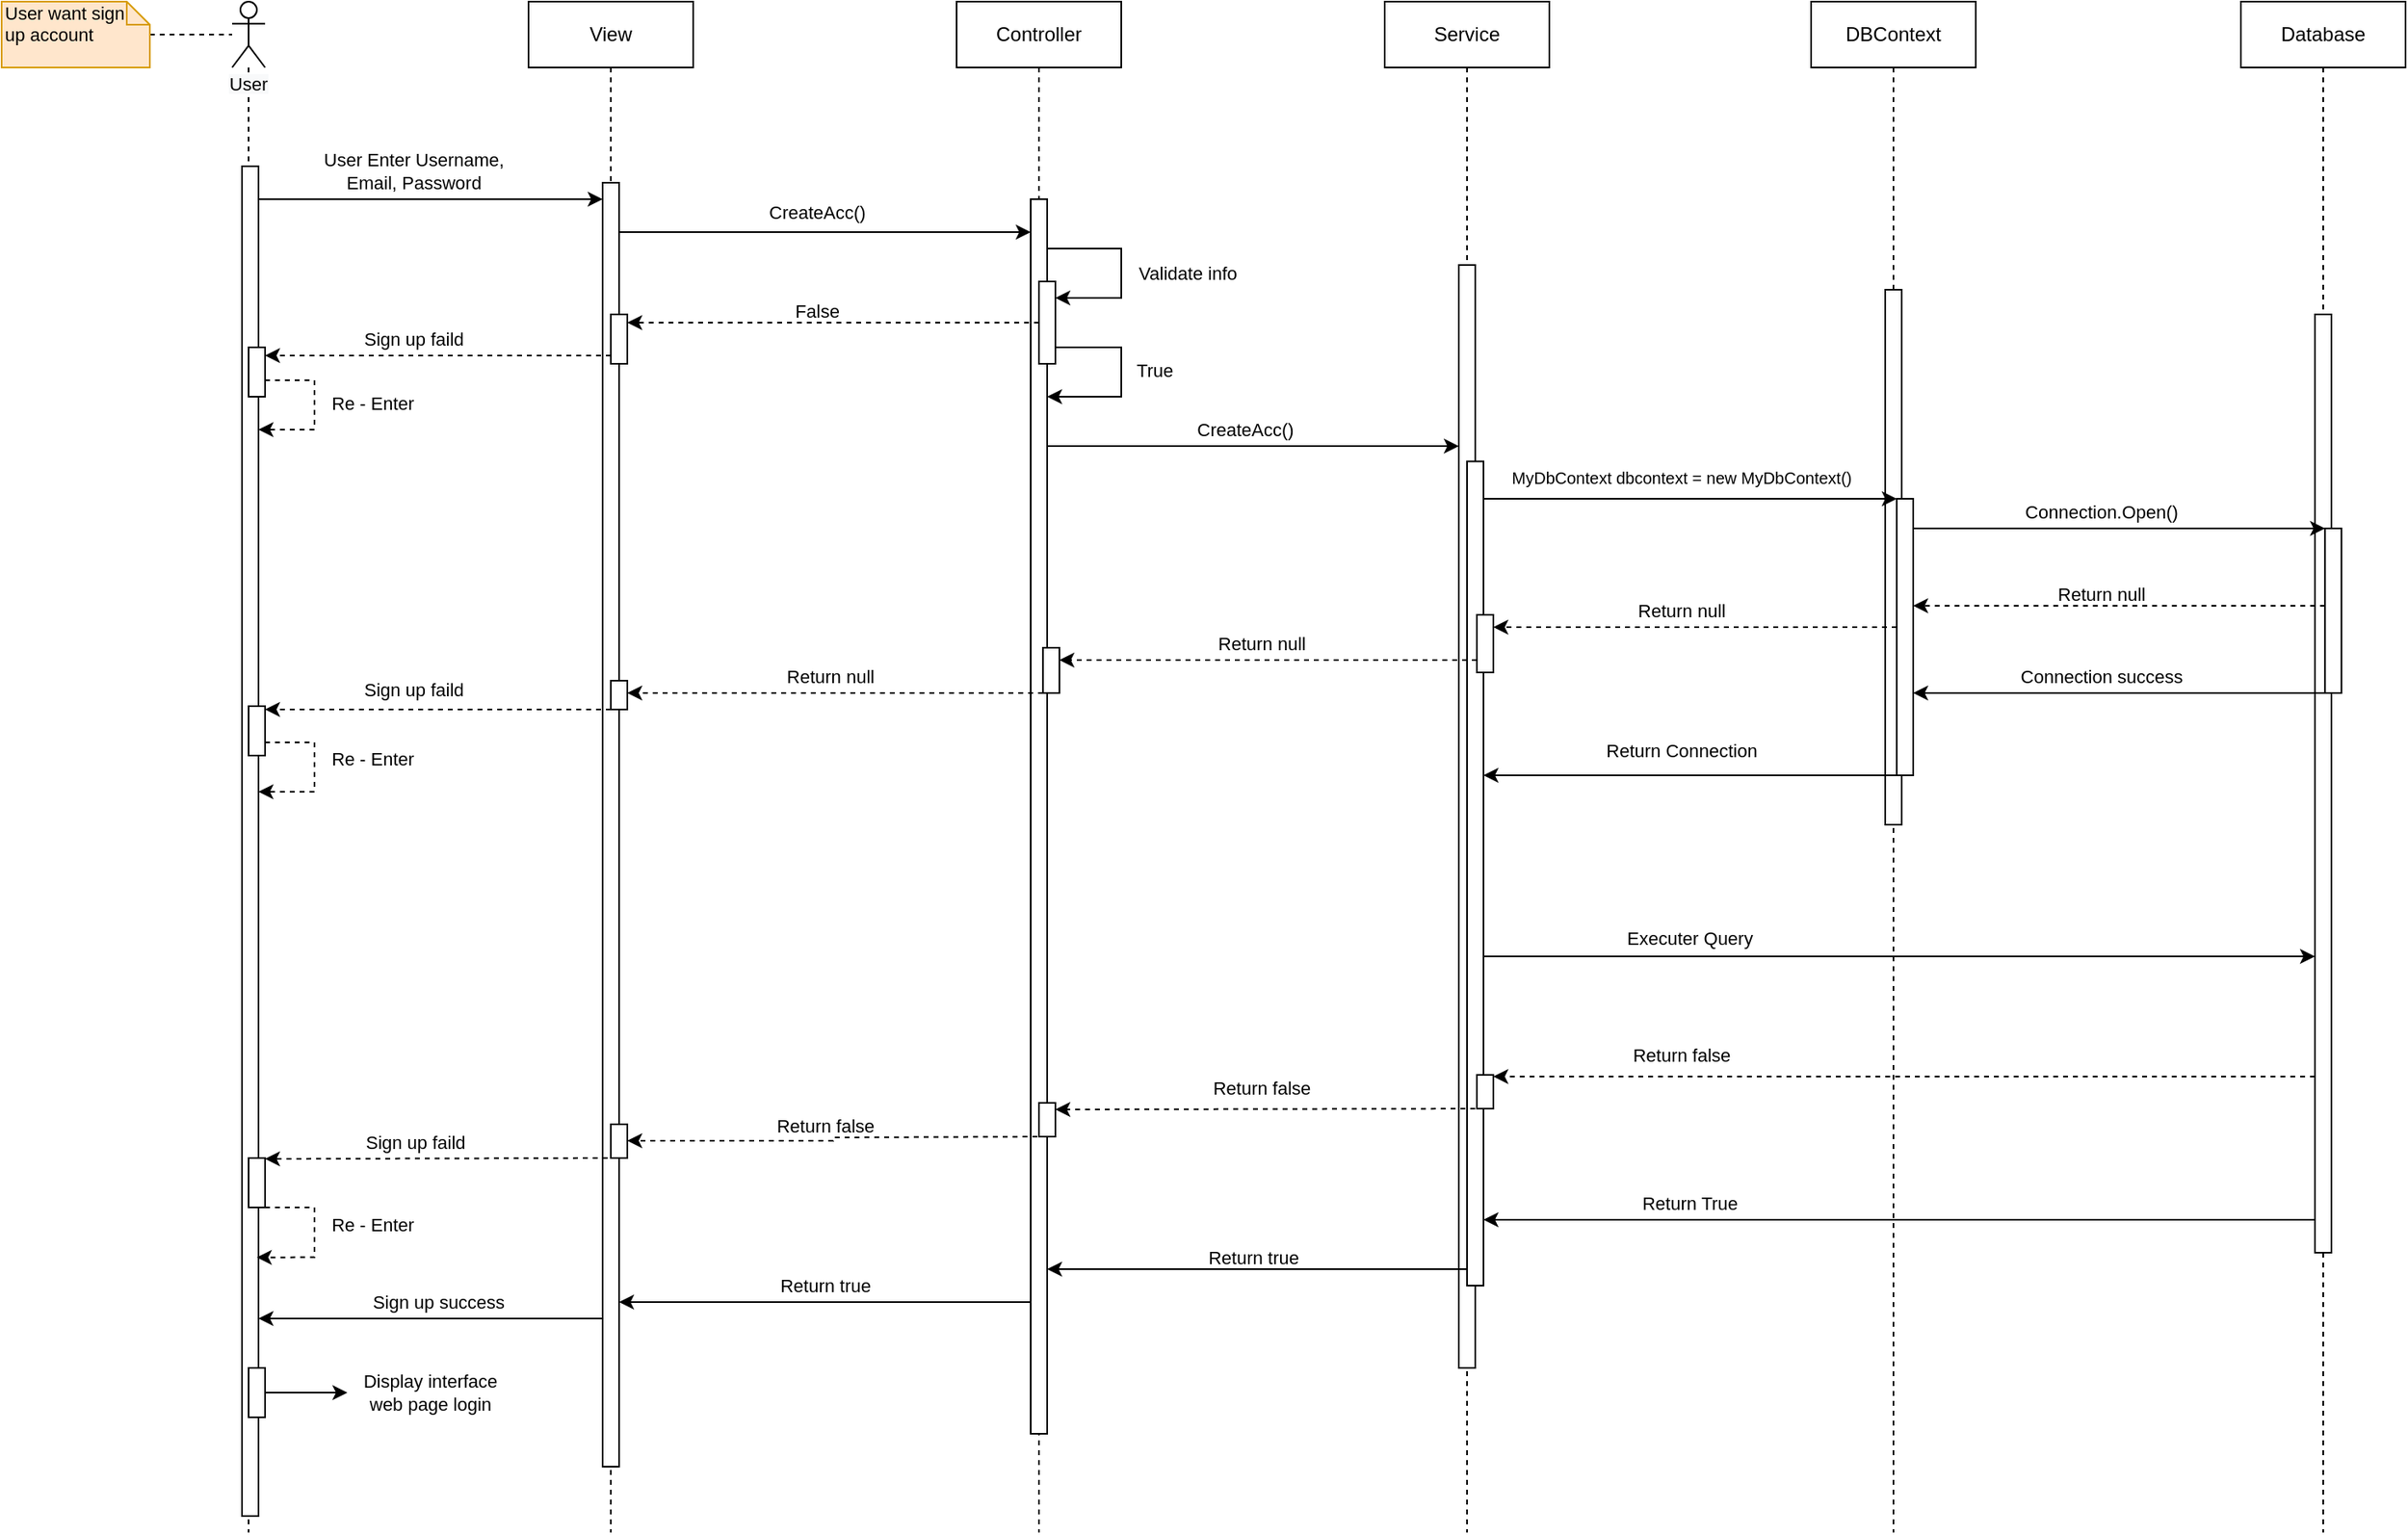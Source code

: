 <mxfile version="12.4.3" type="device" pages="2"><diagram id="twR2OCRwcEiH0VXA6mFJ" name="Page-1"><mxGraphModel dx="2483" dy="822" grid="1" gridSize="10" guides="1" tooltips="1" connect="1" arrows="1" fold="1" page="1" pageScale="1" pageWidth="827" pageHeight="1169" math="0" shadow="0"><root><mxCell id="0"/><mxCell id="1" parent="0"/><mxCell id="fie9oSNheSvz3VcJwbk4-9" value="&lt;span style=&quot;white-space: nowrap&quot;&gt;View&lt;/span&gt;" style="shape=umlLifeline;perimeter=lifelinePerimeter;whiteSpace=wrap;html=1;container=1;collapsible=0;recursiveResize=0;outlineConnect=0;" vertex="1" parent="1"><mxGeometry x="140" y="240" width="100" height="930" as="geometry"/></mxCell><mxCell id="fie9oSNheSvz3VcJwbk4-28" value="" style="html=1;points=[];perimeter=orthogonalPerimeter;" vertex="1" parent="fie9oSNheSvz3VcJwbk4-9"><mxGeometry x="45" y="110" width="10" height="780" as="geometry"/></mxCell><mxCell id="fie9oSNheSvz3VcJwbk4-78" value="Return null" style="text;html=1;align=center;verticalAlign=middle;resizable=0;points=[];;autosize=1;fontSize=11;" vertex="1" parent="fie9oSNheSvz3VcJwbk4-9"><mxGeometry x="147.57" y="400" width="70" height="20" as="geometry"/></mxCell><mxCell id="fie9oSNheSvz3VcJwbk4-79" value="" style="html=1;points=[];perimeter=orthogonalPerimeter;fontSize=11;" vertex="1" parent="fie9oSNheSvz3VcJwbk4-9"><mxGeometry x="50" y="412.5" width="10" height="17.5" as="geometry"/></mxCell><mxCell id="fie9oSNheSvz3VcJwbk4-10" value="&lt;span style=&quot;white-space: nowrap&quot;&gt;Database&lt;/span&gt;" style="shape=umlLifeline;perimeter=lifelinePerimeter;whiteSpace=wrap;html=1;container=1;collapsible=0;recursiveResize=0;outlineConnect=0;" vertex="1" parent="1"><mxGeometry x="1180" y="240" width="100" height="930" as="geometry"/></mxCell><mxCell id="fie9oSNheSvz3VcJwbk4-54" value="" style="html=1;points=[];perimeter=orthogonalPerimeter;" vertex="1" parent="fie9oSNheSvz3VcJwbk4-10"><mxGeometry x="45" y="190" width="10" height="570" as="geometry"/></mxCell><mxCell id="fie9oSNheSvz3VcJwbk4-11" value="&lt;span style=&quot;white-space: nowrap&quot;&gt;DBContext&lt;/span&gt;" style="shape=umlLifeline;perimeter=lifelinePerimeter;whiteSpace=wrap;html=1;container=1;collapsible=0;recursiveResize=0;outlineConnect=0;" vertex="1" parent="1"><mxGeometry x="919" y="240" width="100" height="930" as="geometry"/></mxCell><mxCell id="fie9oSNheSvz3VcJwbk4-53" value="" style="html=1;points=[];perimeter=orthogonalPerimeter;" vertex="1" parent="fie9oSNheSvz3VcJwbk4-11"><mxGeometry x="45" y="175" width="10" height="325" as="geometry"/></mxCell><mxCell id="fie9oSNheSvz3VcJwbk4-55" value="" style="html=1;points=[];perimeter=orthogonalPerimeter;fontSize=11;" vertex="1" parent="fie9oSNheSvz3VcJwbk4-11"><mxGeometry x="52" y="302" width="10" height="168" as="geometry"/></mxCell><mxCell id="fie9oSNheSvz3VcJwbk4-12" value="&lt;span style=&quot;white-space: nowrap&quot;&gt;Service&lt;/span&gt;" style="shape=umlLifeline;perimeter=lifelinePerimeter;whiteSpace=wrap;html=1;container=1;collapsible=0;recursiveResize=0;outlineConnect=0;" vertex="1" parent="1"><mxGeometry x="660" y="240" width="100" height="930" as="geometry"/></mxCell><mxCell id="fie9oSNheSvz3VcJwbk4-37" value="" style="html=1;points=[];perimeter=orthogonalPerimeter;" vertex="1" parent="fie9oSNheSvz3VcJwbk4-12"><mxGeometry x="45" y="160" width="10" height="670" as="geometry"/></mxCell><mxCell id="fie9oSNheSvz3VcJwbk4-13" value="&lt;span style=&quot;white-space: nowrap&quot;&gt;Controller&lt;/span&gt;" style="shape=umlLifeline;perimeter=lifelinePerimeter;whiteSpace=wrap;html=1;container=1;collapsible=0;recursiveResize=0;outlineConnect=0;" vertex="1" parent="1"><mxGeometry x="400" y="240" width="100" height="930" as="geometry"/></mxCell><mxCell id="fie9oSNheSvz3VcJwbk4-41" style="edgeStyle=orthogonalEdgeStyle;rounded=0;orthogonalLoop=1;jettySize=auto;html=1;fontSize=11;" edge="1" parent="fie9oSNheSvz3VcJwbk4-13" source="fie9oSNheSvz3VcJwbk4-31" target="fie9oSNheSvz3VcJwbk4-40"><mxGeometry relative="1" as="geometry"><Array as="points"><mxPoint x="100" y="150"/><mxPoint x="100" y="180"/></Array></mxGeometry></mxCell><mxCell id="fie9oSNheSvz3VcJwbk4-31" value="" style="html=1;points=[];perimeter=orthogonalPerimeter;" vertex="1" parent="fie9oSNheSvz3VcJwbk4-13"><mxGeometry x="45" y="120" width="10" height="750" as="geometry"/></mxCell><mxCell id="fie9oSNheSvz3VcJwbk4-43" style="edgeStyle=orthogonalEdgeStyle;rounded=0;orthogonalLoop=1;jettySize=auto;html=1;fontSize=11;" edge="1" parent="fie9oSNheSvz3VcJwbk4-13" source="fie9oSNheSvz3VcJwbk4-40" target="fie9oSNheSvz3VcJwbk4-31"><mxGeometry relative="1" as="geometry"><Array as="points"><mxPoint x="100" y="210"/><mxPoint x="100" y="240"/></Array></mxGeometry></mxCell><mxCell id="fie9oSNheSvz3VcJwbk4-40" value="" style="html=1;points=[];perimeter=orthogonalPerimeter;fontSize=11;" vertex="1" parent="fie9oSNheSvz3VcJwbk4-13"><mxGeometry x="50" y="170" width="10" height="50" as="geometry"/></mxCell><mxCell id="fie9oSNheSvz3VcJwbk4-134" value="Return false" style="text;html=1;align=center;verticalAlign=middle;resizable=0;points=[];;autosize=1;fontSize=11;" vertex="1" parent="fie9oSNheSvz3VcJwbk4-13"><mxGeometry x="150.0" y="650" width="70" height="20" as="geometry"/></mxCell><mxCell id="fie9oSNheSvz3VcJwbk4-135" value="" style="html=1;points=[];perimeter=orthogonalPerimeter;fontSize=11;" vertex="1" parent="fie9oSNheSvz3VcJwbk4-13"><mxGeometry x="50" y="669" width="10" height="20.5" as="geometry"/></mxCell><mxCell id="fie9oSNheSvz3VcJwbk4-24" value="&lt;div style=&quot;text-align: left&quot;&gt;&lt;span style=&quot;font-size: 11px ; background-color: rgb(248 , 249 , 250)&quot;&gt;User&lt;/span&gt;&lt;/div&gt;" style="shape=umlLifeline;participant=umlActor;perimeter=lifelinePerimeter;whiteSpace=wrap;html=1;container=1;collapsible=0;recursiveResize=0;verticalAlign=top;spacingTop=36;labelBackgroundColor=#ffffff;outlineConnect=0;" vertex="1" parent="1"><mxGeometry x="-40" y="240" width="20" height="930" as="geometry"/></mxCell><mxCell id="fie9oSNheSvz3VcJwbk4-27" value="" style="html=1;points=[];perimeter=orthogonalPerimeter;" vertex="1" parent="fie9oSNheSvz3VcJwbk4-24"><mxGeometry x="6" y="100" width="10" height="820" as="geometry"/></mxCell><mxCell id="fie9oSNheSvz3VcJwbk4-51" style="edgeStyle=orthogonalEdgeStyle;rounded=0;orthogonalLoop=1;jettySize=auto;html=1;dashed=1;fontSize=11;" edge="1" parent="fie9oSNheSvz3VcJwbk4-24" source="fie9oSNheSvz3VcJwbk4-48" target="fie9oSNheSvz3VcJwbk4-27"><mxGeometry relative="1" as="geometry"><Array as="points"><mxPoint x="50" y="230"/><mxPoint x="50" y="260"/></Array></mxGeometry></mxCell><mxCell id="fie9oSNheSvz3VcJwbk4-48" value="" style="html=1;points=[];perimeter=orthogonalPerimeter;fontSize=11;" vertex="1" parent="fie9oSNheSvz3VcJwbk4-24"><mxGeometry x="10" y="210" width="10" height="30" as="geometry"/></mxCell><mxCell id="NIQ45AbYv1DnPH29-X5I-1" value="" style="html=1;points=[];perimeter=orthogonalPerimeter;fontSize=11;" vertex="1" parent="fie9oSNheSvz3VcJwbk4-24"><mxGeometry x="10" y="830" width="10" height="30" as="geometry"/></mxCell><mxCell id="fie9oSNheSvz3VcJwbk4-29" style="edgeStyle=orthogonalEdgeStyle;rounded=0;orthogonalLoop=1;jettySize=auto;html=1;" edge="1" parent="1" source="fie9oSNheSvz3VcJwbk4-27" target="fie9oSNheSvz3VcJwbk4-28"><mxGeometry relative="1" as="geometry"><Array as="points"><mxPoint x="20" y="360"/><mxPoint x="20" y="360"/></Array></mxGeometry></mxCell><mxCell id="fie9oSNheSvz3VcJwbk4-30" value="User Enter Username, &lt;br&gt;Email, Password" style="text;html=1;align=center;verticalAlign=middle;resizable=0;points=[];;autosize=1;fontSize=11;" vertex="1" parent="1"><mxGeometry x="5" y="328" width="130" height="30" as="geometry"/></mxCell><mxCell id="fie9oSNheSvz3VcJwbk4-32" style="edgeStyle=orthogonalEdgeStyle;rounded=0;orthogonalLoop=1;jettySize=auto;html=1;fontSize=11;" edge="1" parent="1" source="fie9oSNheSvz3VcJwbk4-28" target="fie9oSNheSvz3VcJwbk4-31"><mxGeometry relative="1" as="geometry"><mxPoint x="447" y="379" as="targetPoint"/><Array as="points"><mxPoint x="250" y="380"/><mxPoint x="250" y="380"/></Array></mxGeometry></mxCell><mxCell id="fie9oSNheSvz3VcJwbk4-38" style="edgeStyle=orthogonalEdgeStyle;rounded=0;orthogonalLoop=1;jettySize=auto;html=1;fontSize=11;" edge="1" parent="1" source="fie9oSNheSvz3VcJwbk4-31" target="fie9oSNheSvz3VcJwbk4-37"><mxGeometry relative="1" as="geometry"><Array as="points"><mxPoint x="570" y="510"/><mxPoint x="570" y="510"/></Array></mxGeometry></mxCell><mxCell id="fie9oSNheSvz3VcJwbk4-39" value="CreateAcc()" style="text;html=1;align=center;verticalAlign=middle;resizable=0;points=[];;autosize=1;fontSize=11;" vertex="1" parent="1"><mxGeometry x="540" y="490" width="70" height="20" as="geometry"/></mxCell><mxCell id="fie9oSNheSvz3VcJwbk4-42" value="Validate info" style="text;html=1;align=center;verticalAlign=middle;resizable=0;points=[];;autosize=1;fontSize=11;" vertex="1" parent="1"><mxGeometry x="500" y="395" width="80" height="20" as="geometry"/></mxCell><mxCell id="fie9oSNheSvz3VcJwbk4-44" value="True" style="text;html=1;align=center;verticalAlign=middle;resizable=0;points=[];;autosize=1;fontSize=11;" vertex="1" parent="1"><mxGeometry x="500" y="454" width="40" height="20" as="geometry"/></mxCell><mxCell id="fie9oSNheSvz3VcJwbk4-45" style="edgeStyle=orthogonalEdgeStyle;rounded=0;orthogonalLoop=1;jettySize=auto;html=1;fontSize=11;dashed=1;" edge="1" parent="1" source="fie9oSNheSvz3VcJwbk4-40" target="fie9oSNheSvz3VcJwbk4-46"><mxGeometry relative="1" as="geometry"><mxPoint x="280" y="435" as="targetPoint"/><Array as="points"><mxPoint x="260" y="435"/><mxPoint x="260" y="435"/></Array></mxGeometry></mxCell><mxCell id="fie9oSNheSvz3VcJwbk4-46" value="" style="html=1;points=[];perimeter=orthogonalPerimeter;fontSize=11;" vertex="1" parent="1"><mxGeometry x="190" y="430" width="10" height="30" as="geometry"/></mxCell><mxCell id="fie9oSNheSvz3VcJwbk4-47" value="False" style="text;html=1;align=center;verticalAlign=middle;resizable=0;points=[];;autosize=1;fontSize=11;" vertex="1" parent="1"><mxGeometry x="295" y="418" width="40" height="20" as="geometry"/></mxCell><mxCell id="fie9oSNheSvz3VcJwbk4-49" style="edgeStyle=orthogonalEdgeStyle;rounded=0;orthogonalLoop=1;jettySize=auto;html=1;fontSize=11;dashed=1;" edge="1" parent="1" source="fie9oSNheSvz3VcJwbk4-46" target="fie9oSNheSvz3VcJwbk4-48"><mxGeometry relative="1" as="geometry"><mxPoint x="210" y="445.333" as="targetPoint"/><mxPoint x="190" y="455" as="sourcePoint"/><Array as="points"><mxPoint x="140" y="455"/><mxPoint x="140" y="455"/></Array></mxGeometry></mxCell><mxCell id="fie9oSNheSvz3VcJwbk4-50" value="Sign up faild" style="text;html=1;align=center;verticalAlign=middle;resizable=0;points=[];;autosize=1;fontSize=11;" vertex="1" parent="1"><mxGeometry x="30" y="435" width="80" height="20" as="geometry"/></mxCell><mxCell id="fie9oSNheSvz3VcJwbk4-52" value="Re - Enter" style="text;html=1;align=center;verticalAlign=middle;resizable=0;points=[];;autosize=1;fontSize=11;" vertex="1" parent="1"><mxGeometry x="10" y="474" width="70" height="20" as="geometry"/></mxCell><mxCell id="fie9oSNheSvz3VcJwbk4-56" style="edgeStyle=orthogonalEdgeStyle;rounded=0;orthogonalLoop=1;jettySize=auto;html=1;fontSize=11;" edge="1" parent="1" source="fie9oSNheSvz3VcJwbk4-57" target="fie9oSNheSvz3VcJwbk4-55"><mxGeometry relative="1" as="geometry"><mxPoint x="770" y="570" as="sourcePoint"/><Array as="points"><mxPoint x="840" y="542"/><mxPoint x="840" y="542"/></Array></mxGeometry></mxCell><mxCell id="fie9oSNheSvz3VcJwbk4-106" style="edgeStyle=orthogonalEdgeStyle;rounded=0;orthogonalLoop=1;jettySize=auto;html=1;fontSize=11;" edge="1" parent="1" source="fie9oSNheSvz3VcJwbk4-57" target="fie9oSNheSvz3VcJwbk4-54"><mxGeometry relative="1" as="geometry"><Array as="points"><mxPoint x="970" y="820"/><mxPoint x="970" y="820"/></Array></mxGeometry></mxCell><mxCell id="fie9oSNheSvz3VcJwbk4-57" value="" style="html=1;points=[];perimeter=orthogonalPerimeter;fontSize=11;" vertex="1" parent="1"><mxGeometry x="710" y="519.29" width="10" height="500.71" as="geometry"/></mxCell><mxCell id="fie9oSNheSvz3VcJwbk4-58" value="&lt;font style=&quot;font-size: 10px&quot;&gt;MyDbContext dbcontext = new MyDbContext()&lt;/font&gt;" style="text;html=1;align=center;verticalAlign=middle;resizable=0;points=[];;autosize=1;fontSize=11;" vertex="1" parent="1"><mxGeometry x="730" y="519.29" width="220" height="20" as="geometry"/></mxCell><mxCell id="fie9oSNheSvz3VcJwbk4-59" value="" style="html=1;points=[];perimeter=orthogonalPerimeter;fontSize=11;" vertex="1" parent="1"><mxGeometry x="1231.1" y="560" width="10" height="100" as="geometry"/></mxCell><mxCell id="fie9oSNheSvz3VcJwbk4-60" style="edgeStyle=orthogonalEdgeStyle;rounded=0;orthogonalLoop=1;jettySize=auto;html=1;fontSize=11;" edge="1" parent="1" source="fie9oSNheSvz3VcJwbk4-55" target="fie9oSNheSvz3VcJwbk4-59"><mxGeometry relative="1" as="geometry"><mxPoint x="939.72" y="599.311" as="sourcePoint"/><mxPoint x="1195.513" y="599.38" as="targetPoint"/><Array as="points"><mxPoint x="1160" y="560"/><mxPoint x="1160" y="560"/></Array></mxGeometry></mxCell><mxCell id="fie9oSNheSvz3VcJwbk4-61" value="Connection.Open()" style="text;html=1;align=center;verticalAlign=middle;resizable=0;points=[];;autosize=1;fontSize=11;" vertex="1" parent="1"><mxGeometry x="1040" y="540" width="110" height="20" as="geometry"/></mxCell><mxCell id="fie9oSNheSvz3VcJwbk4-62" style="edgeStyle=orthogonalEdgeStyle;rounded=0;orthogonalLoop=1;jettySize=auto;html=1;fontSize=11;dashed=1;" edge="1" parent="1" source="fie9oSNheSvz3VcJwbk4-59" target="fie9oSNheSvz3VcJwbk4-55"><mxGeometry relative="1" as="geometry"><mxPoint x="1000" y="649.29" as="targetPoint"/><mxPoint x="1250" y="649.29" as="sourcePoint"/><Array as="points"><mxPoint x="1160" y="607"/><mxPoint x="1160" y="607"/></Array></mxGeometry></mxCell><mxCell id="fie9oSNheSvz3VcJwbk4-63" value="Return null" style="text;html=1;align=center;verticalAlign=middle;resizable=0;points=[];;autosize=1;fontSize=11;" vertex="1" parent="1"><mxGeometry x="1060" y="590" width="70" height="20" as="geometry"/></mxCell><mxCell id="fie9oSNheSvz3VcJwbk4-64" style="edgeStyle=orthogonalEdgeStyle;rounded=0;orthogonalLoop=1;jettySize=auto;html=1;fontSize=11;dashed=1;" edge="1" parent="1" source="fie9oSNheSvz3VcJwbk4-55" target="fie9oSNheSvz3VcJwbk4-66"><mxGeometry relative="1" as="geometry"><mxPoint x="740" y="624.5" as="targetPoint"/><mxPoint x="990.1" y="624.5" as="sourcePoint"/><Array as="points"><mxPoint x="730" y="620"/><mxPoint x="730" y="620"/></Array></mxGeometry></mxCell><mxCell id="fie9oSNheSvz3VcJwbk4-65" value="Return null" style="text;html=1;align=center;verticalAlign=middle;resizable=0;points=[];;autosize=1;fontSize=11;" vertex="1" parent="1"><mxGeometry x="805" y="600" width="70" height="20" as="geometry"/></mxCell><mxCell id="fie9oSNheSvz3VcJwbk4-66" value="" style="html=1;points=[];perimeter=orthogonalPerimeter;fontSize=11;" vertex="1" parent="1"><mxGeometry x="716" y="612.5" width="10" height="35" as="geometry"/></mxCell><mxCell id="fie9oSNheSvz3VcJwbk4-67" style="edgeStyle=orthogonalEdgeStyle;rounded=0;orthogonalLoop=1;jettySize=auto;html=1;fontSize=11;dashed=1;" edge="1" parent="1" target="fie9oSNheSvz3VcJwbk4-69" source="fie9oSNheSvz3VcJwbk4-66"><mxGeometry relative="1" as="geometry"><mxPoint x="476.43" y="644.5" as="targetPoint"/><mxPoint x="707.43" y="639.857" as="sourcePoint"/><Array as="points"><mxPoint x="650" y="640"/><mxPoint x="650" y="640"/></Array></mxGeometry></mxCell><mxCell id="fie9oSNheSvz3VcJwbk4-68" value="Return null" style="text;html=1;align=center;verticalAlign=middle;resizable=0;points=[];;autosize=1;fontSize=11;" vertex="1" parent="1"><mxGeometry x="550.0" y="620" width="70" height="20" as="geometry"/></mxCell><mxCell id="fie9oSNheSvz3VcJwbk4-69" value="" style="html=1;points=[];perimeter=orthogonalPerimeter;fontSize=11;" vertex="1" parent="1"><mxGeometry x="452.43" y="632.5" width="10" height="27.5" as="geometry"/></mxCell><mxCell id="fie9oSNheSvz3VcJwbk4-77" style="edgeStyle=orthogonalEdgeStyle;rounded=0;orthogonalLoop=1;jettySize=auto;html=1;fontSize=11;dashed=1;" edge="1" parent="1" target="fie9oSNheSvz3VcJwbk4-79" source="fie9oSNheSvz3VcJwbk4-69"><mxGeometry relative="1" as="geometry"><mxPoint x="270" y="660" as="targetPoint"/><mxPoint x="482.43" y="653.643" as="sourcePoint"/><Array as="points"><mxPoint x="390" y="660"/><mxPoint x="390" y="660"/></Array></mxGeometry></mxCell><mxCell id="fie9oSNheSvz3VcJwbk4-93" style="edgeStyle=orthogonalEdgeStyle;rounded=0;orthogonalLoop=1;jettySize=auto;html=1;dashed=1;fontSize=11;" edge="1" parent="1" source="fie9oSNheSvz3VcJwbk4-94" target="fie9oSNheSvz3VcJwbk4-27"><mxGeometry relative="1" as="geometry"><mxPoint x="-25" y="704.857" as="targetPoint"/><Array as="points"><mxPoint x="10" y="690"/><mxPoint x="10" y="720"/></Array></mxGeometry></mxCell><mxCell id="fie9oSNheSvz3VcJwbk4-94" value="" style="html=1;points=[];perimeter=orthogonalPerimeter;fontSize=11;" vertex="1" parent="1"><mxGeometry x="-30" y="668" width="10" height="30" as="geometry"/></mxCell><mxCell id="fie9oSNheSvz3VcJwbk4-95" style="edgeStyle=orthogonalEdgeStyle;rounded=0;orthogonalLoop=1;jettySize=auto;html=1;fontSize=11;dashed=1;" edge="1" parent="1" target="fie9oSNheSvz3VcJwbk4-94" source="fie9oSNheSvz3VcJwbk4-79"><mxGeometry relative="1" as="geometry"><mxPoint x="210" y="650.333" as="targetPoint"/><mxPoint x="190" y="660.286" as="sourcePoint"/><Array as="points"><mxPoint x="90" y="670"/><mxPoint x="90" y="670"/></Array></mxGeometry></mxCell><mxCell id="fie9oSNheSvz3VcJwbk4-96" value="Sign up faild" style="text;html=1;align=center;verticalAlign=middle;resizable=0;points=[];;autosize=1;fontSize=11;" vertex="1" parent="1"><mxGeometry x="30" y="648" width="80" height="20" as="geometry"/></mxCell><mxCell id="fie9oSNheSvz3VcJwbk4-97" value="Re - Enter" style="text;html=1;align=center;verticalAlign=middle;resizable=0;points=[];;autosize=1;fontSize=11;" vertex="1" parent="1"><mxGeometry x="10" y="690" width="70" height="20" as="geometry"/></mxCell><mxCell id="fie9oSNheSvz3VcJwbk4-100" style="edgeStyle=orthogonalEdgeStyle;rounded=0;orthogonalLoop=1;jettySize=auto;html=1;fontSize=11;" edge="1" parent="1" source="fie9oSNheSvz3VcJwbk4-59" target="fie9oSNheSvz3VcJwbk4-55"><mxGeometry relative="1" as="geometry"><Array as="points"><mxPoint x="1110" y="660"/><mxPoint x="1110" y="660"/></Array></mxGeometry></mxCell><mxCell id="fie9oSNheSvz3VcJwbk4-101" value="Connection success" style="text;html=1;align=center;verticalAlign=middle;resizable=0;points=[];;autosize=1;fontSize=11;" vertex="1" parent="1"><mxGeometry x="1040" y="640" width="110" height="20" as="geometry"/></mxCell><mxCell id="fie9oSNheSvz3VcJwbk4-104" style="edgeStyle=orthogonalEdgeStyle;rounded=0;orthogonalLoop=1;jettySize=auto;html=1;fontSize=11;" edge="1" parent="1" source="fie9oSNheSvz3VcJwbk4-55" target="fie9oSNheSvz3VcJwbk4-57"><mxGeometry relative="1" as="geometry"><mxPoint x="971.07" y="682.517" as="sourcePoint"/><mxPoint x="720.07" y="682.517" as="targetPoint"/><Array as="points"><mxPoint x="940" y="710"/><mxPoint x="940" y="710"/></Array></mxGeometry></mxCell><mxCell id="fie9oSNheSvz3VcJwbk4-105" value="Return Connection" style="text;html=1;align=center;verticalAlign=middle;resizable=0;points=[];;autosize=1;fontSize=11;" vertex="1" parent="1"><mxGeometry x="785" y="685.0" width="110" height="20" as="geometry"/></mxCell><mxCell id="fie9oSNheSvz3VcJwbk4-107" value="Executer Query" style="text;html=1;align=center;verticalAlign=middle;resizable=0;points=[];;autosize=1;fontSize=11;" vertex="1" parent="1"><mxGeometry x="800" y="799" width="90" height="20" as="geometry"/></mxCell><mxCell id="fie9oSNheSvz3VcJwbk4-111" style="edgeStyle=orthogonalEdgeStyle;rounded=0;orthogonalLoop=1;jettySize=auto;html=1;fontSize=11;dashed=1;" edge="1" parent="1" target="fie9oSNheSvz3VcJwbk4-113"><mxGeometry relative="1" as="geometry"><mxPoint x="740" y="887.5" as="targetPoint"/><mxPoint x="1225" y="893" as="sourcePoint"/><Array as="points"><mxPoint x="1100" y="893"/><mxPoint x="1100" y="893"/></Array></mxGeometry></mxCell><mxCell id="fie9oSNheSvz3VcJwbk4-112" value="Return false" style="text;html=1;align=center;verticalAlign=middle;resizable=0;points=[];;autosize=1;fontSize=11;" vertex="1" parent="1"><mxGeometry x="805" y="870" width="70" height="20" as="geometry"/></mxCell><mxCell id="fie9oSNheSvz3VcJwbk4-113" value="" style="html=1;points=[];perimeter=orthogonalPerimeter;fontSize=11;" vertex="1" parent="1"><mxGeometry x="716" y="892" width="10" height="20.5" as="geometry"/></mxCell><mxCell id="fie9oSNheSvz3VcJwbk4-125" value="&lt;span style=&quot;color: rgba(0 , 0 , 0 , 0) ; font-family: monospace ; font-size: 0px&quot;&gt;%3CmxGraphModel%3E%3Croot%3E%3CmxCell%20id%3D%220%22%2F%3E%3CmxCell%20id%3D%221%22%20parent%3D%220%22%2F%3E%3CmxCell%20id%3D%222%22%20style%3D%22edgeStyle%3DorthogonalEdgeStyle%3Brounded%3D0%3BorthogonalLoop%3D1%3BjettySize%3Dauto%3Bhtml%3D1%3BfontSize%3D11%3Bdashed%3D1%3B%22%20edge%3D%221%22%20target%3D%224%22%20parent%3D%221%22%3E%3CmxGeometry%20relative%3D%221%22%20as%3D%22geometry%22%3E%3CmxPoint%20x%3D%22740%22%20y%3D%22887.5%22%20as%3D%22targetPoint%22%2F%3E%3CmxPoint%20x%3D%221225%22%20y%3D%22893%22%20as%3D%22sourcePoint%22%2F%3E%3CArray%20as%3D%22points%22%3E%3CmxPoint%20x%3D%221100%22%20y%3D%22893%22%2F%3E%3CmxPoint%20x%3D%221100%22%20y%3D%22893%22%2F%3E%3C%2FArray%3E%3C%2FmxGeometry%3E%3C%2FmxCell%3E%3CmxCell%20id%3D%223%22%20value%3D%22Return%20null%22%20style%3D%22text%3Bhtml%3D1%3Balign%3Dcenter%3BverticalAlign%3Dmiddle%3Bresizable%3D0%3Bpoints%3D%5B%5D%3B%3Bautosize%3D1%3BfontSize%3D11%3B%22%20vertex%3D%221%22%20parent%3D%221%22%3E%3CmxGeometry%20x%3D%22805%22%20y%3D%22870%22%20width%3D%2270%22%20height%3D%2220%22%20as%3D%22geometry%22%2F%3E%3C%2FmxCell%3E%3CmxCell%20id%3D%224%22%20value%3D%22%22%20style%3D%22html%3D1%3Bpoints%3D%5B%5D%3Bperimeter%3DorthogonalPerimeter%3BfontSize%3D11%3B%22%20vertex%3D%221%22%20parent%3D%221%22%3E%3CmxGeometry%20x%3D%22716%22%20y%3D%22892%22%20width%3D%2210%22%20height%3D%2220.5%22%20as%3D%22geometry%22%2F%3E%3C%2FmxCell%3E%3C%2Froot%3E%3C%2FmxGraphModel%3E&lt;/span&gt;" style="text;html=1;align=center;verticalAlign=middle;resizable=0;points=[];;autosize=1;fontSize=11;" vertex="1" parent="1"><mxGeometry x="537" y="864" width="20" height="20" as="geometry"/></mxCell><mxCell id="fie9oSNheSvz3VcJwbk4-133" style="edgeStyle=orthogonalEdgeStyle;rounded=0;orthogonalLoop=1;jettySize=auto;html=1;fontSize=11;dashed=1;" edge="1" parent="1" target="fie9oSNheSvz3VcJwbk4-135" source="fie9oSNheSvz3VcJwbk4-113"><mxGeometry relative="1" as="geometry"><mxPoint x="474" y="898.5" as="targetPoint"/><mxPoint x="719" y="910" as="sourcePoint"/><Array as="points"><mxPoint x="721" y="913"/></Array></mxGeometry></mxCell><mxCell id="fie9oSNheSvz3VcJwbk4-136" style="edgeStyle=orthogonalEdgeStyle;rounded=0;orthogonalLoop=1;jettySize=auto;html=1;fontSize=11;dashed=1;" edge="1" parent="1" target="fie9oSNheSvz3VcJwbk4-138" source="fie9oSNheSvz3VcJwbk4-135"><mxGeometry relative="1" as="geometry"><mxPoint x="214" y="917.5" as="targetPoint"/><mxPoint x="455" y="917.0" as="sourcePoint"/><Array as="points"><mxPoint x="455" y="930"/><mxPoint x="325" y="930"/><mxPoint x="325" y="932"/></Array></mxGeometry></mxCell><mxCell id="fie9oSNheSvz3VcJwbk4-137" value="Return false" style="text;html=1;align=center;verticalAlign=middle;resizable=0;points=[];;autosize=1;fontSize=11;" vertex="1" parent="1"><mxGeometry x="285" y="912.5" width="70" height="20" as="geometry"/></mxCell><mxCell id="fie9oSNheSvz3VcJwbk4-138" value="" style="html=1;points=[];perimeter=orthogonalPerimeter;fontSize=11;" vertex="1" parent="1"><mxGeometry x="190" y="922" width="10" height="20.5" as="geometry"/></mxCell><mxCell id="fie9oSNheSvz3VcJwbk4-140" style="edgeStyle=orthogonalEdgeStyle;rounded=0;orthogonalLoop=1;jettySize=auto;html=1;dashed=1;fontSize=11;" edge="1" parent="1" source="fie9oSNheSvz3VcJwbk4-141"><mxGeometry relative="1" as="geometry"><mxPoint x="-25" y="1002.833" as="targetPoint"/><Array as="points"><mxPoint x="10" y="972.5"/><mxPoint x="10" y="1002.5"/></Array></mxGeometry></mxCell><mxCell id="fie9oSNheSvz3VcJwbk4-141" value="" style="html=1;points=[];perimeter=orthogonalPerimeter;fontSize=11;" vertex="1" parent="1"><mxGeometry x="-30" y="942.5" width="10" height="30" as="geometry"/></mxCell><mxCell id="fie9oSNheSvz3VcJwbk4-142" style="edgeStyle=orthogonalEdgeStyle;rounded=0;orthogonalLoop=1;jettySize=auto;html=1;fontSize=11;dashed=1;" edge="1" parent="1" target="fie9oSNheSvz3VcJwbk4-141" source="fie9oSNheSvz3VcJwbk4-138"><mxGeometry relative="1" as="geometry"><mxPoint x="210" y="932.833" as="targetPoint"/><mxPoint x="194.167" y="961.167" as="sourcePoint"/><Array as="points"><mxPoint x="194" y="943"/><mxPoint x="-25" y="943"/></Array></mxGeometry></mxCell><mxCell id="fie9oSNheSvz3VcJwbk4-144" value="Re - Enter" style="text;html=1;align=center;verticalAlign=middle;resizable=0;points=[];;autosize=1;fontSize=11;" vertex="1" parent="1"><mxGeometry x="10" y="972.5" width="70" height="20" as="geometry"/></mxCell><mxCell id="fie9oSNheSvz3VcJwbk4-147" value="Sign up faild" style="text;html=1;align=center;verticalAlign=middle;resizable=0;points=[];;autosize=1;fontSize=11;" vertex="1" parent="1"><mxGeometry x="31" y="922.5" width="80" height="20" as="geometry"/></mxCell><mxCell id="fie9oSNheSvz3VcJwbk4-148" style="edgeStyle=orthogonalEdgeStyle;rounded=0;orthogonalLoop=1;jettySize=auto;html=1;fontSize=11;" edge="1" parent="1" source="fie9oSNheSvz3VcJwbk4-54" target="fie9oSNheSvz3VcJwbk4-57"><mxGeometry relative="1" as="geometry"><mxPoint x="1125.1" y="1020" as="sourcePoint"/><mxPoint x="875" y="1020" as="targetPoint"/><Array as="points"><mxPoint x="930" y="980"/><mxPoint x="930" y="980"/></Array></mxGeometry></mxCell><mxCell id="fie9oSNheSvz3VcJwbk4-149" value="Return True" style="text;html=1;align=center;verticalAlign=middle;resizable=0;points=[];;autosize=1;fontSize=11;" vertex="1" parent="1"><mxGeometry x="810" y="960" width="70" height="20" as="geometry"/></mxCell><mxCell id="fie9oSNheSvz3VcJwbk4-150" style="edgeStyle=orthogonalEdgeStyle;rounded=0;orthogonalLoop=1;jettySize=auto;html=1;fontSize=11;" edge="1" parent="1" source="fie9oSNheSvz3VcJwbk4-57" target="fie9oSNheSvz3VcJwbk4-31"><mxGeometry relative="1" as="geometry"><mxPoint x="690.1" y="1012.5" as="sourcePoint"/><mxPoint x="440" y="1012.5" as="targetPoint"/><Array as="points"><mxPoint x="530" y="1010"/><mxPoint x="530" y="1010"/></Array></mxGeometry></mxCell><mxCell id="fie9oSNheSvz3VcJwbk4-151" value="Return true" style="text;html=1;align=center;verticalAlign=middle;resizable=0;points=[];;autosize=1;fontSize=11;" vertex="1" parent="1"><mxGeometry x="545" y="992.5" width="70" height="20" as="geometry"/></mxCell><mxCell id="fie9oSNheSvz3VcJwbk4-154" style="edgeStyle=orthogonalEdgeStyle;rounded=0;orthogonalLoop=1;jettySize=auto;html=1;fontSize=11;" edge="1" parent="1" source="fie9oSNheSvz3VcJwbk4-31" target="fie9oSNheSvz3VcJwbk4-28"><mxGeometry relative="1" as="geometry"><mxPoint x="452.15" y="1017.707" as="sourcePoint"/><mxPoint x="197.15" y="1017.707" as="targetPoint"/><Array as="points"><mxPoint x="320" y="1030"/><mxPoint x="320" y="1030"/></Array></mxGeometry></mxCell><mxCell id="fie9oSNheSvz3VcJwbk4-155" value="Return true" style="text;html=1;align=center;verticalAlign=middle;resizable=0;points=[];;autosize=1;fontSize=11;" vertex="1" parent="1"><mxGeometry x="285" y="1010" width="70" height="20" as="geometry"/></mxCell><mxCell id="fie9oSNheSvz3VcJwbk4-157" style="edgeStyle=orthogonalEdgeStyle;rounded=0;orthogonalLoop=1;jettySize=auto;html=1;fontSize=11;" edge="1" parent="1" source="fie9oSNheSvz3VcJwbk4-28" target="fie9oSNheSvz3VcJwbk4-27"><mxGeometry relative="1" as="geometry"><mxPoint x="220.24" y="1040.207" as="sourcePoint"/><mxPoint x="-29.76" y="1040.207" as="targetPoint"/><Array as="points"><mxPoint x="80" y="1040"/><mxPoint x="80" y="1040"/></Array></mxGeometry></mxCell><mxCell id="fie9oSNheSvz3VcJwbk4-158" value="Sign up success" style="text;html=1;align=center;verticalAlign=middle;resizable=0;points=[];;autosize=1;fontSize=11;" vertex="1" parent="1"><mxGeometry x="35.0" y="1020" width="100" height="20" as="geometry"/></mxCell><mxCell id="fie9oSNheSvz3VcJwbk4-173" style="rounded=0;orthogonalLoop=1;jettySize=auto;html=1;fontSize=11;dashed=1;endArrow=none;endFill=0;" edge="1" parent="1" source="fie9oSNheSvz3VcJwbk4-172"><mxGeometry relative="1" as="geometry"><mxPoint x="-40" y="260" as="targetPoint"/></mxGeometry></mxCell><mxCell id="fie9oSNheSvz3VcJwbk4-172" value="User want sign up account" style="shape=note;whiteSpace=wrap;html=1;size=14;verticalAlign=top;align=left;spacingTop=-6;fontSize=11;fillColor=#ffe6cc;strokeColor=#d79b00;" vertex="1" parent="1"><mxGeometry x="-180" y="240" width="90" height="40" as="geometry"/></mxCell><mxCell id="fie9oSNheSvz3VcJwbk4-174" value="CreateAcc()" style="text;html=1;align=center;verticalAlign=middle;resizable=0;points=[];;autosize=1;fontSize=11;" vertex="1" parent="1"><mxGeometry x="280" y="358" width="70" height="20" as="geometry"/></mxCell><mxCell id="NIQ45AbYv1DnPH29-X5I-2" style="edgeStyle=orthogonalEdgeStyle;rounded=0;orthogonalLoop=1;jettySize=auto;html=1;fontSize=11;" edge="1" parent="1" source="NIQ45AbYv1DnPH29-X5I-1" target="NIQ45AbYv1DnPH29-X5I-3"><mxGeometry relative="1" as="geometry"><mxPoint x="195" y="1050" as="sourcePoint"/><mxPoint x="60" y="1085" as="targetPoint"/><Array as="points"/></mxGeometry></mxCell><mxCell id="NIQ45AbYv1DnPH29-X5I-3" value="Display interface&lt;br&gt;web page login" style="text;html=1;align=center;verticalAlign=middle;resizable=0;points=[];;autosize=1;fontSize=11;" vertex="1" parent="1"><mxGeometry x="30" y="1070" width="100" height="30" as="geometry"/></mxCell></root></mxGraphModel></diagram><diagram id="cF9euFa-yauezi6vDST4" name="Page-2"><mxGraphModel dx="2483" dy="822" grid="1" gridSize="10" guides="1" tooltips="1" connect="1" arrows="1" fold="1" page="1" pageScale="1" pageWidth="827" pageHeight="1169" math="0" shadow="0"><root><mxCell id="qCYRT2tLvAymJ1IL_KjB-0"/><mxCell id="qCYRT2tLvAymJ1IL_KjB-1" parent="qCYRT2tLvAymJ1IL_KjB-0"/><mxCell id="qCYRT2tLvAymJ1IL_KjB-2" value="&lt;span style=&quot;white-space: nowrap&quot;&gt;View&lt;/span&gt;" style="shape=umlLifeline;perimeter=lifelinePerimeter;whiteSpace=wrap;html=1;container=1;collapsible=0;recursiveResize=0;outlineConnect=0;" vertex="1" parent="qCYRT2tLvAymJ1IL_KjB-1"><mxGeometry x="140" y="240" width="100" height="930" as="geometry"/></mxCell><mxCell id="qCYRT2tLvAymJ1IL_KjB-3" value="" style="html=1;points=[];perimeter=orthogonalPerimeter;" vertex="1" parent="qCYRT2tLvAymJ1IL_KjB-2"><mxGeometry x="45" y="110" width="10" height="780" as="geometry"/></mxCell><mxCell id="qCYRT2tLvAymJ1IL_KjB-4" value="Return null" style="text;html=1;align=center;verticalAlign=middle;resizable=0;points=[];;autosize=1;fontSize=11;" vertex="1" parent="qCYRT2tLvAymJ1IL_KjB-2"><mxGeometry x="147.57" y="400" width="70" height="20" as="geometry"/></mxCell><mxCell id="qCYRT2tLvAymJ1IL_KjB-5" value="" style="html=1;points=[];perimeter=orthogonalPerimeter;fontSize=11;" vertex="1" parent="qCYRT2tLvAymJ1IL_KjB-2"><mxGeometry x="50" y="412.5" width="10" height="17.5" as="geometry"/></mxCell><mxCell id="qCYRT2tLvAymJ1IL_KjB-6" value="&lt;span style=&quot;white-space: nowrap&quot;&gt;Database&lt;/span&gt;" style="shape=umlLifeline;perimeter=lifelinePerimeter;whiteSpace=wrap;html=1;container=1;collapsible=0;recursiveResize=0;outlineConnect=0;" vertex="1" parent="qCYRT2tLvAymJ1IL_KjB-1"><mxGeometry x="1180" y="240" width="100" height="930" as="geometry"/></mxCell><mxCell id="qCYRT2tLvAymJ1IL_KjB-7" value="" style="html=1;points=[];perimeter=orthogonalPerimeter;" vertex="1" parent="qCYRT2tLvAymJ1IL_KjB-6"><mxGeometry x="45" y="190" width="10" height="570" as="geometry"/></mxCell><mxCell id="qCYRT2tLvAymJ1IL_KjB-8" value="&lt;span style=&quot;white-space: nowrap&quot;&gt;DBContext&lt;/span&gt;" style="shape=umlLifeline;perimeter=lifelinePerimeter;whiteSpace=wrap;html=1;container=1;collapsible=0;recursiveResize=0;outlineConnect=0;" vertex="1" parent="qCYRT2tLvAymJ1IL_KjB-1"><mxGeometry x="919" y="240" width="100" height="930" as="geometry"/></mxCell><mxCell id="qCYRT2tLvAymJ1IL_KjB-9" value="" style="html=1;points=[];perimeter=orthogonalPerimeter;" vertex="1" parent="qCYRT2tLvAymJ1IL_KjB-8"><mxGeometry x="45" y="175" width="10" height="325" as="geometry"/></mxCell><mxCell id="qCYRT2tLvAymJ1IL_KjB-10" value="" style="html=1;points=[];perimeter=orthogonalPerimeter;fontSize=11;" vertex="1" parent="qCYRT2tLvAymJ1IL_KjB-8"><mxGeometry x="52" y="302" width="10" height="168" as="geometry"/></mxCell><mxCell id="qCYRT2tLvAymJ1IL_KjB-11" value="&lt;span style=&quot;white-space: nowrap&quot;&gt;Service&lt;/span&gt;" style="shape=umlLifeline;perimeter=lifelinePerimeter;whiteSpace=wrap;html=1;container=1;collapsible=0;recursiveResize=0;outlineConnect=0;" vertex="1" parent="qCYRT2tLvAymJ1IL_KjB-1"><mxGeometry x="660" y="240" width="100" height="930" as="geometry"/></mxCell><mxCell id="qCYRT2tLvAymJ1IL_KjB-12" value="" style="html=1;points=[];perimeter=orthogonalPerimeter;" vertex="1" parent="qCYRT2tLvAymJ1IL_KjB-11"><mxGeometry x="45" y="160" width="10" height="670" as="geometry"/></mxCell><mxCell id="qCYRT2tLvAymJ1IL_KjB-13" value="&lt;span style=&quot;white-space: nowrap&quot;&gt;Controller&lt;/span&gt;" style="shape=umlLifeline;perimeter=lifelinePerimeter;whiteSpace=wrap;html=1;container=1;collapsible=0;recursiveResize=0;outlineConnect=0;" vertex="1" parent="qCYRT2tLvAymJ1IL_KjB-1"><mxGeometry x="400" y="240" width="100" height="930" as="geometry"/></mxCell><mxCell id="qCYRT2tLvAymJ1IL_KjB-15" value="" style="html=1;points=[];perimeter=orthogonalPerimeter;" vertex="1" parent="qCYRT2tLvAymJ1IL_KjB-13"><mxGeometry x="45" y="120" width="10" height="750" as="geometry"/></mxCell><mxCell id="qCYRT2tLvAymJ1IL_KjB-18" value="Return false" style="text;html=1;align=center;verticalAlign=middle;resizable=0;points=[];;autosize=1;fontSize=11;" vertex="1" parent="qCYRT2tLvAymJ1IL_KjB-13"><mxGeometry x="150.0" y="650" width="70" height="20" as="geometry"/></mxCell><mxCell id="qCYRT2tLvAymJ1IL_KjB-19" value="" style="html=1;points=[];perimeter=orthogonalPerimeter;fontSize=11;" vertex="1" parent="qCYRT2tLvAymJ1IL_KjB-13"><mxGeometry x="50" y="669" width="10" height="20.5" as="geometry"/></mxCell><mxCell id="qCYRT2tLvAymJ1IL_KjB-20" value="Seller" style="shape=umlLifeline;participant=umlActor;perimeter=lifelinePerimeter;whiteSpace=wrap;html=1;container=1;collapsible=0;recursiveResize=0;verticalAlign=top;spacingTop=36;labelBackgroundColor=#ffffff;outlineConnect=0;" vertex="1" parent="qCYRT2tLvAymJ1IL_KjB-1"><mxGeometry x="-40" y="240" width="20" height="930" as="geometry"/></mxCell><mxCell id="qCYRT2tLvAymJ1IL_KjB-21" value="" style="html=1;points=[];perimeter=orthogonalPerimeter;" vertex="1" parent="qCYRT2tLvAymJ1IL_KjB-20"><mxGeometry x="6" y="100" width="10" height="820" as="geometry"/></mxCell><mxCell id="qCYRT2tLvAymJ1IL_KjB-24" style="edgeStyle=orthogonalEdgeStyle;rounded=0;orthogonalLoop=1;jettySize=auto;html=1;" edge="1" parent="qCYRT2tLvAymJ1IL_KjB-1" source="qCYRT2tLvAymJ1IL_KjB-21" target="qCYRT2tLvAymJ1IL_KjB-3"><mxGeometry relative="1" as="geometry"><Array as="points"><mxPoint x="20" y="360"/><mxPoint x="20" y="360"/></Array></mxGeometry></mxCell><mxCell id="qCYRT2tLvAymJ1IL_KjB-25" value="Seller apply order" style="text;html=1;align=center;verticalAlign=middle;resizable=0;points=[];;autosize=1;fontSize=11;" vertex="1" parent="qCYRT2tLvAymJ1IL_KjB-1"><mxGeometry x="21" y="338" width="100" height="20" as="geometry"/></mxCell><mxCell id="qCYRT2tLvAymJ1IL_KjB-26" style="edgeStyle=orthogonalEdgeStyle;rounded=0;orthogonalLoop=1;jettySize=auto;html=1;fontSize=11;" edge="1" parent="qCYRT2tLvAymJ1IL_KjB-1" source="qCYRT2tLvAymJ1IL_KjB-3" target="qCYRT2tLvAymJ1IL_KjB-15"><mxGeometry relative="1" as="geometry"><mxPoint x="447" y="379" as="targetPoint"/><Array as="points"><mxPoint x="250" y="380"/><mxPoint x="250" y="380"/></Array></mxGeometry></mxCell><mxCell id="qCYRT2tLvAymJ1IL_KjB-27" style="edgeStyle=orthogonalEdgeStyle;rounded=0;orthogonalLoop=1;jettySize=auto;html=1;fontSize=11;" edge="1" parent="qCYRT2tLvAymJ1IL_KjB-1" source="qCYRT2tLvAymJ1IL_KjB-15" target="qCYRT2tLvAymJ1IL_KjB-12"><mxGeometry relative="1" as="geometry"><Array as="points"><mxPoint x="570" y="510"/><mxPoint x="570" y="510"/></Array></mxGeometry></mxCell><mxCell id="qCYRT2tLvAymJ1IL_KjB-28" value="ApplyOrder()" style="text;html=1;align=center;verticalAlign=middle;resizable=0;points=[];;autosize=1;fontSize=11;" vertex="1" parent="qCYRT2tLvAymJ1IL_KjB-1"><mxGeometry x="540" y="485" width="80" height="20" as="geometry"/></mxCell><mxCell id="qCYRT2tLvAymJ1IL_KjB-37" style="edgeStyle=orthogonalEdgeStyle;rounded=0;orthogonalLoop=1;jettySize=auto;html=1;fontSize=11;" edge="1" parent="qCYRT2tLvAymJ1IL_KjB-1" source="qCYRT2tLvAymJ1IL_KjB-39" target="qCYRT2tLvAymJ1IL_KjB-10"><mxGeometry relative="1" as="geometry"><mxPoint x="770" y="570" as="sourcePoint"/><Array as="points"><mxPoint x="840" y="542"/><mxPoint x="840" y="542"/></Array></mxGeometry></mxCell><mxCell id="qCYRT2tLvAymJ1IL_KjB-38" style="edgeStyle=orthogonalEdgeStyle;rounded=0;orthogonalLoop=1;jettySize=auto;html=1;fontSize=11;" edge="1" parent="qCYRT2tLvAymJ1IL_KjB-1" source="qCYRT2tLvAymJ1IL_KjB-39" target="qCYRT2tLvAymJ1IL_KjB-7"><mxGeometry relative="1" as="geometry"><Array as="points"><mxPoint x="970" y="820"/><mxPoint x="970" y="820"/></Array></mxGeometry></mxCell><mxCell id="qCYRT2tLvAymJ1IL_KjB-39" value="" style="html=1;points=[];perimeter=orthogonalPerimeter;fontSize=11;" vertex="1" parent="qCYRT2tLvAymJ1IL_KjB-1"><mxGeometry x="710" y="519.29" width="10" height="500.71" as="geometry"/></mxCell><mxCell id="qCYRT2tLvAymJ1IL_KjB-40" value="&lt;font style=&quot;font-size: 10px&quot;&gt;MyDbContext dbcontext = new MyDbContext()&lt;/font&gt;" style="text;html=1;align=center;verticalAlign=middle;resizable=0;points=[];;autosize=1;fontSize=11;" vertex="1" parent="qCYRT2tLvAymJ1IL_KjB-1"><mxGeometry x="730" y="519.29" width="220" height="20" as="geometry"/></mxCell><mxCell id="qCYRT2tLvAymJ1IL_KjB-41" value="" style="html=1;points=[];perimeter=orthogonalPerimeter;fontSize=11;" vertex="1" parent="qCYRT2tLvAymJ1IL_KjB-1"><mxGeometry x="1231.1" y="560" width="10" height="100" as="geometry"/></mxCell><mxCell id="qCYRT2tLvAymJ1IL_KjB-42" style="edgeStyle=orthogonalEdgeStyle;rounded=0;orthogonalLoop=1;jettySize=auto;html=1;fontSize=11;" edge="1" parent="qCYRT2tLvAymJ1IL_KjB-1" source="qCYRT2tLvAymJ1IL_KjB-10" target="qCYRT2tLvAymJ1IL_KjB-41"><mxGeometry relative="1" as="geometry"><mxPoint x="939.72" y="599.311" as="sourcePoint"/><mxPoint x="1195.513" y="599.38" as="targetPoint"/><Array as="points"><mxPoint x="1160" y="560"/><mxPoint x="1160" y="560"/></Array></mxGeometry></mxCell><mxCell id="qCYRT2tLvAymJ1IL_KjB-43" value="Connection.Open()" style="text;html=1;align=center;verticalAlign=middle;resizable=0;points=[];;autosize=1;fontSize=11;" vertex="1" parent="qCYRT2tLvAymJ1IL_KjB-1"><mxGeometry x="1040" y="540" width="110" height="20" as="geometry"/></mxCell><mxCell id="qCYRT2tLvAymJ1IL_KjB-44" style="edgeStyle=orthogonalEdgeStyle;rounded=0;orthogonalLoop=1;jettySize=auto;html=1;fontSize=11;dashed=1;" edge="1" parent="qCYRT2tLvAymJ1IL_KjB-1" source="qCYRT2tLvAymJ1IL_KjB-41" target="qCYRT2tLvAymJ1IL_KjB-10"><mxGeometry relative="1" as="geometry"><mxPoint x="1000" y="649.29" as="targetPoint"/><mxPoint x="1250" y="649.29" as="sourcePoint"/><Array as="points"><mxPoint x="1160" y="607"/><mxPoint x="1160" y="607"/></Array></mxGeometry></mxCell><mxCell id="qCYRT2tLvAymJ1IL_KjB-45" value="Return null" style="text;html=1;align=center;verticalAlign=middle;resizable=0;points=[];;autosize=1;fontSize=11;" vertex="1" parent="qCYRT2tLvAymJ1IL_KjB-1"><mxGeometry x="1060" y="590" width="70" height="20" as="geometry"/></mxCell><mxCell id="qCYRT2tLvAymJ1IL_KjB-46" style="edgeStyle=orthogonalEdgeStyle;rounded=0;orthogonalLoop=1;jettySize=auto;html=1;fontSize=11;dashed=1;" edge="1" parent="qCYRT2tLvAymJ1IL_KjB-1" source="qCYRT2tLvAymJ1IL_KjB-10" target="qCYRT2tLvAymJ1IL_KjB-48"><mxGeometry relative="1" as="geometry"><mxPoint x="740" y="624.5" as="targetPoint"/><mxPoint x="990.1" y="624.5" as="sourcePoint"/><Array as="points"><mxPoint x="730" y="620"/><mxPoint x="730" y="620"/></Array></mxGeometry></mxCell><mxCell id="qCYRT2tLvAymJ1IL_KjB-47" value="Return null" style="text;html=1;align=center;verticalAlign=middle;resizable=0;points=[];;autosize=1;fontSize=11;" vertex="1" parent="qCYRT2tLvAymJ1IL_KjB-1"><mxGeometry x="805" y="600" width="70" height="20" as="geometry"/></mxCell><mxCell id="qCYRT2tLvAymJ1IL_KjB-48" value="" style="html=1;points=[];perimeter=orthogonalPerimeter;fontSize=11;" vertex="1" parent="qCYRT2tLvAymJ1IL_KjB-1"><mxGeometry x="716" y="612.5" width="10" height="35" as="geometry"/></mxCell><mxCell id="qCYRT2tLvAymJ1IL_KjB-49" style="edgeStyle=orthogonalEdgeStyle;rounded=0;orthogonalLoop=1;jettySize=auto;html=1;fontSize=11;dashed=1;" edge="1" parent="qCYRT2tLvAymJ1IL_KjB-1" source="qCYRT2tLvAymJ1IL_KjB-48" target="qCYRT2tLvAymJ1IL_KjB-51"><mxGeometry relative="1" as="geometry"><mxPoint x="476.43" y="644.5" as="targetPoint"/><mxPoint x="707.43" y="639.857" as="sourcePoint"/><Array as="points"><mxPoint x="650" y="640"/><mxPoint x="650" y="640"/></Array></mxGeometry></mxCell><mxCell id="qCYRT2tLvAymJ1IL_KjB-50" value="Return null" style="text;html=1;align=center;verticalAlign=middle;resizable=0;points=[];;autosize=1;fontSize=11;" vertex="1" parent="qCYRT2tLvAymJ1IL_KjB-1"><mxGeometry x="550.0" y="620" width="70" height="20" as="geometry"/></mxCell><mxCell id="qCYRT2tLvAymJ1IL_KjB-51" value="" style="html=1;points=[];perimeter=orthogonalPerimeter;fontSize=11;" vertex="1" parent="qCYRT2tLvAymJ1IL_KjB-1"><mxGeometry x="452.43" y="632.5" width="10" height="27.5" as="geometry"/></mxCell><mxCell id="qCYRT2tLvAymJ1IL_KjB-52" style="edgeStyle=orthogonalEdgeStyle;rounded=0;orthogonalLoop=1;jettySize=auto;html=1;fontSize=11;dashed=1;" edge="1" parent="qCYRT2tLvAymJ1IL_KjB-1" source="qCYRT2tLvAymJ1IL_KjB-51" target="qCYRT2tLvAymJ1IL_KjB-5"><mxGeometry relative="1" as="geometry"><mxPoint x="270" y="660" as="targetPoint"/><mxPoint x="482.43" y="653.643" as="sourcePoint"/><Array as="points"><mxPoint x="390" y="660"/><mxPoint x="390" y="660"/></Array></mxGeometry></mxCell><mxCell id="qCYRT2tLvAymJ1IL_KjB-53" style="edgeStyle=orthogonalEdgeStyle;rounded=0;orthogonalLoop=1;jettySize=auto;html=1;dashed=1;fontSize=11;" edge="1" parent="qCYRT2tLvAymJ1IL_KjB-1" source="qCYRT2tLvAymJ1IL_KjB-54" target="qCYRT2tLvAymJ1IL_KjB-21"><mxGeometry relative="1" as="geometry"><mxPoint x="-25" y="704.857" as="targetPoint"/><Array as="points"><mxPoint x="10" y="690"/><mxPoint x="10" y="720"/></Array></mxGeometry></mxCell><mxCell id="qCYRT2tLvAymJ1IL_KjB-54" value="" style="html=1;points=[];perimeter=orthogonalPerimeter;fontSize=11;" vertex="1" parent="qCYRT2tLvAymJ1IL_KjB-1"><mxGeometry x="-30" y="668" width="10" height="30" as="geometry"/></mxCell><mxCell id="qCYRT2tLvAymJ1IL_KjB-55" style="edgeStyle=orthogonalEdgeStyle;rounded=0;orthogonalLoop=1;jettySize=auto;html=1;fontSize=11;dashed=1;" edge="1" parent="qCYRT2tLvAymJ1IL_KjB-1" source="qCYRT2tLvAymJ1IL_KjB-5" target="qCYRT2tLvAymJ1IL_KjB-54"><mxGeometry relative="1" as="geometry"><mxPoint x="210" y="650.333" as="targetPoint"/><mxPoint x="190" y="660.286" as="sourcePoint"/><Array as="points"><mxPoint x="90" y="670"/><mxPoint x="90" y="670"/></Array></mxGeometry></mxCell><mxCell id="qCYRT2tLvAymJ1IL_KjB-56" value="Apply order faild" style="text;html=1;align=center;verticalAlign=middle;resizable=0;points=[];;autosize=1;fontSize=11;" vertex="1" parent="qCYRT2tLvAymJ1IL_KjB-1"><mxGeometry x="21" y="647.5" width="100" height="20" as="geometry"/></mxCell><mxCell id="qCYRT2tLvAymJ1IL_KjB-57" value="Re - Enter" style="text;html=1;align=center;verticalAlign=middle;resizable=0;points=[];;autosize=1;fontSize=11;" vertex="1" parent="qCYRT2tLvAymJ1IL_KjB-1"><mxGeometry x="10" y="690" width="70" height="20" as="geometry"/></mxCell><mxCell id="qCYRT2tLvAymJ1IL_KjB-58" style="edgeStyle=orthogonalEdgeStyle;rounded=0;orthogonalLoop=1;jettySize=auto;html=1;fontSize=11;" edge="1" parent="qCYRT2tLvAymJ1IL_KjB-1" source="qCYRT2tLvAymJ1IL_KjB-41" target="qCYRT2tLvAymJ1IL_KjB-10"><mxGeometry relative="1" as="geometry"><Array as="points"><mxPoint x="1110" y="660"/><mxPoint x="1110" y="660"/></Array></mxGeometry></mxCell><mxCell id="qCYRT2tLvAymJ1IL_KjB-59" value="Connection success" style="text;html=1;align=center;verticalAlign=middle;resizable=0;points=[];;autosize=1;fontSize=11;" vertex="1" parent="qCYRT2tLvAymJ1IL_KjB-1"><mxGeometry x="1040" y="640" width="110" height="20" as="geometry"/></mxCell><mxCell id="qCYRT2tLvAymJ1IL_KjB-60" style="edgeStyle=orthogonalEdgeStyle;rounded=0;orthogonalLoop=1;jettySize=auto;html=1;fontSize=11;" edge="1" parent="qCYRT2tLvAymJ1IL_KjB-1" source="qCYRT2tLvAymJ1IL_KjB-10" target="qCYRT2tLvAymJ1IL_KjB-39"><mxGeometry relative="1" as="geometry"><mxPoint x="971.07" y="682.517" as="sourcePoint"/><mxPoint x="720.07" y="682.517" as="targetPoint"/><Array as="points"><mxPoint x="940" y="710"/><mxPoint x="940" y="710"/></Array></mxGeometry></mxCell><mxCell id="qCYRT2tLvAymJ1IL_KjB-61" value="Return Connection" style="text;html=1;align=center;verticalAlign=middle;resizable=0;points=[];;autosize=1;fontSize=11;" vertex="1" parent="qCYRT2tLvAymJ1IL_KjB-1"><mxGeometry x="785" y="685.0" width="110" height="20" as="geometry"/></mxCell><mxCell id="qCYRT2tLvAymJ1IL_KjB-62" value="Executer Query" style="text;html=1;align=center;verticalAlign=middle;resizable=0;points=[];;autosize=1;fontSize=11;" vertex="1" parent="qCYRT2tLvAymJ1IL_KjB-1"><mxGeometry x="800" y="799" width="90" height="20" as="geometry"/></mxCell><mxCell id="qCYRT2tLvAymJ1IL_KjB-63" style="edgeStyle=orthogonalEdgeStyle;rounded=0;orthogonalLoop=1;jettySize=auto;html=1;fontSize=11;dashed=1;" edge="1" parent="qCYRT2tLvAymJ1IL_KjB-1" target="qCYRT2tLvAymJ1IL_KjB-65"><mxGeometry relative="1" as="geometry"><mxPoint x="740" y="887.5" as="targetPoint"/><mxPoint x="1225.235" y="893.294" as="sourcePoint"/><Array as="points"><mxPoint x="1100" y="893"/><mxPoint x="1100" y="893"/></Array></mxGeometry></mxCell><mxCell id="qCYRT2tLvAymJ1IL_KjB-64" value="Return false" style="text;html=1;align=center;verticalAlign=middle;resizable=0;points=[];;autosize=1;fontSize=11;" vertex="1" parent="qCYRT2tLvAymJ1IL_KjB-1"><mxGeometry x="805" y="870" width="70" height="20" as="geometry"/></mxCell><mxCell id="qCYRT2tLvAymJ1IL_KjB-65" value="" style="html=1;points=[];perimeter=orthogonalPerimeter;fontSize=11;" vertex="1" parent="qCYRT2tLvAymJ1IL_KjB-1"><mxGeometry x="716" y="892" width="10" height="20.5" as="geometry"/></mxCell><mxCell id="qCYRT2tLvAymJ1IL_KjB-66" value="&lt;span style=&quot;color: rgba(0 , 0 , 0 , 0) ; font-family: monospace ; font-size: 0px&quot;&gt;%3CmxGraphModel%3E%3Croot%3E%3CmxCell%20id%3D%220%22%2F%3E%3CmxCell%20id%3D%221%22%20parent%3D%220%22%2F%3E%3CmxCell%20id%3D%222%22%20style%3D%22edgeStyle%3DorthogonalEdgeStyle%3Brounded%3D0%3BorthogonalLoop%3D1%3BjettySize%3Dauto%3Bhtml%3D1%3BfontSize%3D11%3Bdashed%3D1%3B%22%20edge%3D%221%22%20target%3D%224%22%20parent%3D%221%22%3E%3CmxGeometry%20relative%3D%221%22%20as%3D%22geometry%22%3E%3CmxPoint%20x%3D%22740%22%20y%3D%22887.5%22%20as%3D%22targetPoint%22%2F%3E%3CmxPoint%20x%3D%221225%22%20y%3D%22893%22%20as%3D%22sourcePoint%22%2F%3E%3CArray%20as%3D%22points%22%3E%3CmxPoint%20x%3D%221100%22%20y%3D%22893%22%2F%3E%3CmxPoint%20x%3D%221100%22%20y%3D%22893%22%2F%3E%3C%2FArray%3E%3C%2FmxGeometry%3E%3C%2FmxCell%3E%3CmxCell%20id%3D%223%22%20value%3D%22Return%20null%22%20style%3D%22text%3Bhtml%3D1%3Balign%3Dcenter%3BverticalAlign%3Dmiddle%3Bresizable%3D0%3Bpoints%3D%5B%5D%3B%3Bautosize%3D1%3BfontSize%3D11%3B%22%20vertex%3D%221%22%20parent%3D%221%22%3E%3CmxGeometry%20x%3D%22805%22%20y%3D%22870%22%20width%3D%2270%22%20height%3D%2220%22%20as%3D%22geometry%22%2F%3E%3C%2FmxCell%3E%3CmxCell%20id%3D%224%22%20value%3D%22%22%20style%3D%22html%3D1%3Bpoints%3D%5B%5D%3Bperimeter%3DorthogonalPerimeter%3BfontSize%3D11%3B%22%20vertex%3D%221%22%20parent%3D%221%22%3E%3CmxGeometry%20x%3D%22716%22%20y%3D%22892%22%20width%3D%2210%22%20height%3D%2220.5%22%20as%3D%22geometry%22%2F%3E%3C%2FmxCell%3E%3C%2Froot%3E%3C%2FmxGraphModel%3E&lt;/span&gt;" style="text;html=1;align=center;verticalAlign=middle;resizable=0;points=[];;autosize=1;fontSize=11;" vertex="1" parent="qCYRT2tLvAymJ1IL_KjB-1"><mxGeometry x="537" y="864" width="20" height="20" as="geometry"/></mxCell><mxCell id="qCYRT2tLvAymJ1IL_KjB-67" style="edgeStyle=orthogonalEdgeStyle;rounded=0;orthogonalLoop=1;jettySize=auto;html=1;fontSize=11;dashed=1;" edge="1" parent="qCYRT2tLvAymJ1IL_KjB-1" source="qCYRT2tLvAymJ1IL_KjB-65" target="qCYRT2tLvAymJ1IL_KjB-19"><mxGeometry relative="1" as="geometry"><mxPoint x="474" y="898.5" as="targetPoint"/><mxPoint x="719" y="910" as="sourcePoint"/><Array as="points"><mxPoint x="721" y="913"/></Array></mxGeometry></mxCell><mxCell id="qCYRT2tLvAymJ1IL_KjB-68" style="edgeStyle=orthogonalEdgeStyle;rounded=0;orthogonalLoop=1;jettySize=auto;html=1;fontSize=11;dashed=1;" edge="1" parent="qCYRT2tLvAymJ1IL_KjB-1" source="qCYRT2tLvAymJ1IL_KjB-19" target="qCYRT2tLvAymJ1IL_KjB-70"><mxGeometry relative="1" as="geometry"><mxPoint x="214" y="917.5" as="targetPoint"/><mxPoint x="455" y="917.0" as="sourcePoint"/><Array as="points"><mxPoint x="455" y="930"/><mxPoint x="325" y="930"/><mxPoint x="325" y="932"/></Array></mxGeometry></mxCell><mxCell id="qCYRT2tLvAymJ1IL_KjB-69" value="Return false" style="text;html=1;align=center;verticalAlign=middle;resizable=0;points=[];;autosize=1;fontSize=11;" vertex="1" parent="qCYRT2tLvAymJ1IL_KjB-1"><mxGeometry x="285" y="912.5" width="70" height="20" as="geometry"/></mxCell><mxCell id="qCYRT2tLvAymJ1IL_KjB-70" value="" style="html=1;points=[];perimeter=orthogonalPerimeter;fontSize=11;" vertex="1" parent="qCYRT2tLvAymJ1IL_KjB-1"><mxGeometry x="190" y="922" width="10" height="20.5" as="geometry"/></mxCell><mxCell id="qCYRT2tLvAymJ1IL_KjB-71" style="edgeStyle=orthogonalEdgeStyle;rounded=0;orthogonalLoop=1;jettySize=auto;html=1;dashed=1;fontSize=11;" edge="1" parent="qCYRT2tLvAymJ1IL_KjB-1" source="qCYRT2tLvAymJ1IL_KjB-72"><mxGeometry relative="1" as="geometry"><mxPoint x="-25.353" y="1002.706" as="targetPoint"/><Array as="points"><mxPoint x="10" y="972.5"/><mxPoint x="10" y="1002.5"/></Array></mxGeometry></mxCell><mxCell id="qCYRT2tLvAymJ1IL_KjB-72" value="" style="html=1;points=[];perimeter=orthogonalPerimeter;fontSize=11;" vertex="1" parent="qCYRT2tLvAymJ1IL_KjB-1"><mxGeometry x="-30" y="942.5" width="10" height="30" as="geometry"/></mxCell><mxCell id="qCYRT2tLvAymJ1IL_KjB-73" style="edgeStyle=orthogonalEdgeStyle;rounded=0;orthogonalLoop=1;jettySize=auto;html=1;fontSize=11;dashed=1;" edge="1" parent="qCYRT2tLvAymJ1IL_KjB-1" source="qCYRT2tLvAymJ1IL_KjB-70" target="qCYRT2tLvAymJ1IL_KjB-72"><mxGeometry relative="1" as="geometry"><mxPoint x="210" y="932.833" as="targetPoint"/><mxPoint x="194.167" y="961.167" as="sourcePoint"/><Array as="points"><mxPoint x="194" y="943"/><mxPoint x="-25" y="943"/></Array></mxGeometry></mxCell><mxCell id="qCYRT2tLvAymJ1IL_KjB-74" value="Re - Enter" style="text;html=1;align=center;verticalAlign=middle;resizable=0;points=[];;autosize=1;fontSize=11;" vertex="1" parent="qCYRT2tLvAymJ1IL_KjB-1"><mxGeometry x="10" y="972.5" width="70" height="20" as="geometry"/></mxCell><mxCell id="qCYRT2tLvAymJ1IL_KjB-75" value="Order faild" style="text;html=1;align=center;verticalAlign=middle;resizable=0;points=[];;autosize=1;fontSize=11;" vertex="1" parent="qCYRT2tLvAymJ1IL_KjB-1"><mxGeometry x="50" y="922.5" width="70" height="20" as="geometry"/></mxCell><mxCell id="qCYRT2tLvAymJ1IL_KjB-76" style="edgeStyle=orthogonalEdgeStyle;rounded=0;orthogonalLoop=1;jettySize=auto;html=1;fontSize=11;" edge="1" parent="qCYRT2tLvAymJ1IL_KjB-1" source="qCYRT2tLvAymJ1IL_KjB-7" target="qCYRT2tLvAymJ1IL_KjB-39"><mxGeometry relative="1" as="geometry"><mxPoint x="1125.1" y="1020" as="sourcePoint"/><mxPoint x="875" y="1020" as="targetPoint"/><Array as="points"><mxPoint x="930" y="980"/><mxPoint x="930" y="980"/></Array></mxGeometry></mxCell><mxCell id="qCYRT2tLvAymJ1IL_KjB-77" value="Return True" style="text;html=1;align=center;verticalAlign=middle;resizable=0;points=[];;autosize=1;fontSize=11;" vertex="1" parent="qCYRT2tLvAymJ1IL_KjB-1"><mxGeometry x="810" y="960" width="70" height="20" as="geometry"/></mxCell><mxCell id="qCYRT2tLvAymJ1IL_KjB-78" style="edgeStyle=orthogonalEdgeStyle;rounded=0;orthogonalLoop=1;jettySize=auto;html=1;fontSize=11;" edge="1" parent="qCYRT2tLvAymJ1IL_KjB-1" source="qCYRT2tLvAymJ1IL_KjB-39" target="qCYRT2tLvAymJ1IL_KjB-15"><mxGeometry relative="1" as="geometry"><mxPoint x="690.1" y="1012.5" as="sourcePoint"/><mxPoint x="440" y="1012.5" as="targetPoint"/><Array as="points"><mxPoint x="530" y="1010"/><mxPoint x="530" y="1010"/></Array></mxGeometry></mxCell><mxCell id="qCYRT2tLvAymJ1IL_KjB-79" value="Return true" style="text;html=1;align=center;verticalAlign=middle;resizable=0;points=[];;autosize=1;fontSize=11;" vertex="1" parent="qCYRT2tLvAymJ1IL_KjB-1"><mxGeometry x="545" y="992.5" width="70" height="20" as="geometry"/></mxCell><mxCell id="qCYRT2tLvAymJ1IL_KjB-80" style="edgeStyle=orthogonalEdgeStyle;rounded=0;orthogonalLoop=1;jettySize=auto;html=1;fontSize=11;" edge="1" parent="qCYRT2tLvAymJ1IL_KjB-1" source="qCYRT2tLvAymJ1IL_KjB-15" target="qCYRT2tLvAymJ1IL_KjB-3"><mxGeometry relative="1" as="geometry"><mxPoint x="452.15" y="1017.707" as="sourcePoint"/><mxPoint x="197.15" y="1017.707" as="targetPoint"/><Array as="points"><mxPoint x="320" y="1030"/><mxPoint x="320" y="1030"/></Array></mxGeometry></mxCell><mxCell id="qCYRT2tLvAymJ1IL_KjB-81" value="Return true" style="text;html=1;align=center;verticalAlign=middle;resizable=0;points=[];;autosize=1;fontSize=11;" vertex="1" parent="qCYRT2tLvAymJ1IL_KjB-1"><mxGeometry x="285" y="1010" width="70" height="20" as="geometry"/></mxCell><mxCell id="qCYRT2tLvAymJ1IL_KjB-82" style="edgeStyle=orthogonalEdgeStyle;rounded=0;orthogonalLoop=1;jettySize=auto;html=1;fontSize=11;" edge="1" parent="qCYRT2tLvAymJ1IL_KjB-1" source="qCYRT2tLvAymJ1IL_KjB-3" target="qCYRT2tLvAymJ1IL_KjB-21"><mxGeometry relative="1" as="geometry"><mxPoint x="220.24" y="1040.207" as="sourcePoint"/><mxPoint x="-29.76" y="1040.207" as="targetPoint"/><Array as="points"><mxPoint x="80" y="1040"/><mxPoint x="80" y="1040"/></Array></mxGeometry></mxCell><mxCell id="qCYRT2tLvAymJ1IL_KjB-83" value="Apply order success" style="text;html=1;align=center;verticalAlign=middle;resizable=0;points=[];;autosize=1;fontSize=11;" vertex="1" parent="qCYRT2tLvAymJ1IL_KjB-1"><mxGeometry x="30.0" y="1020" width="110" height="20" as="geometry"/></mxCell><mxCell id="qCYRT2tLvAymJ1IL_KjB-84" style="rounded=0;orthogonalLoop=1;jettySize=auto;html=1;fontSize=11;dashed=1;endArrow=none;endFill=0;" edge="1" parent="qCYRT2tLvAymJ1IL_KjB-1" source="qCYRT2tLvAymJ1IL_KjB-85"><mxGeometry relative="1" as="geometry"><mxPoint x="-40.0" y="260" as="targetPoint"/></mxGeometry></mxCell><mxCell id="qCYRT2tLvAymJ1IL_KjB-85" value="Seller login to &lt;br&gt;the system" style="shape=note;whiteSpace=wrap;html=1;size=14;verticalAlign=top;align=left;spacingTop=-6;fontSize=11;fillColor=#ffe6cc;strokeColor=#d79b00;" vertex="1" parent="qCYRT2tLvAymJ1IL_KjB-1"><mxGeometry x="-180" y="240" width="90" height="40" as="geometry"/></mxCell><mxCell id="qCYRT2tLvAymJ1IL_KjB-86" value="ApplyOrder()" style="text;html=1;align=center;verticalAlign=middle;resizable=0;points=[];;autosize=1;fontSize=11;" vertex="1" parent="qCYRT2tLvAymJ1IL_KjB-1"><mxGeometry x="275" y="358" width="80" height="20" as="geometry"/></mxCell></root></mxGraphModel></diagram></mxfile>